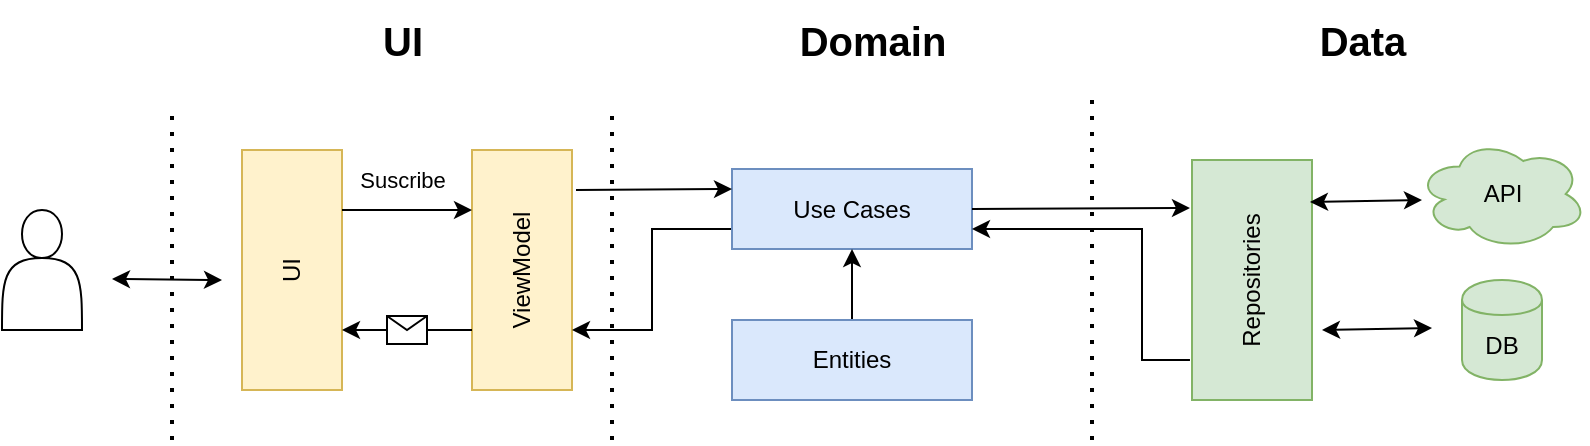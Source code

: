 <mxfile version="13.9.8" type="device"><diagram id="SMISQqzA8qu05AOe0Yvj" name="Page-1"><mxGraphModel dx="1426" dy="737" grid="1" gridSize="10" guides="1" tooltips="1" connect="1" arrows="1" fold="1" page="1" pageScale="1" pageWidth="827" pageHeight="1169" math="0" shadow="0"><root><mxCell id="0"/><mxCell id="1" parent="0"/><mxCell id="7VVyO9QLR5NiJjKFhoRN-1" value="UI" style="rounded=0;whiteSpace=wrap;html=1;rotation=-90;fillColor=#fff2cc;strokeColor=#d6b656;" vertex="1" parent="1"><mxGeometry x="105" y="240" width="120" height="50" as="geometry"/></mxCell><mxCell id="7VVyO9QLR5NiJjKFhoRN-3" value="ViewModel" style="rounded=0;whiteSpace=wrap;html=1;rotation=-90;fillColor=#fff2cc;strokeColor=#d6b656;" vertex="1" parent="1"><mxGeometry x="220" y="240" width="120" height="50" as="geometry"/></mxCell><mxCell id="7VVyO9QLR5NiJjKFhoRN-37" style="edgeStyle=orthogonalEdgeStyle;rounded=0;orthogonalLoop=1;jettySize=auto;html=1;entryX=0.25;entryY=1;entryDx=0;entryDy=0;fontSize=20;exitX=0;exitY=0.75;exitDx=0;exitDy=0;" edge="1" parent="1" source="7VVyO9QLR5NiJjKFhoRN-4" target="7VVyO9QLR5NiJjKFhoRN-3"><mxGeometry relative="1" as="geometry"/></mxCell><mxCell id="7VVyO9QLR5NiJjKFhoRN-4" value="Use Cases" style="rounded=0;whiteSpace=wrap;html=1;rotation=0;fillColor=#dae8fc;strokeColor=#6c8ebf;" vertex="1" parent="1"><mxGeometry x="385" y="214.5" width="120" height="40" as="geometry"/></mxCell><mxCell id="7VVyO9QLR5NiJjKFhoRN-35" style="edgeStyle=orthogonalEdgeStyle;rounded=0;orthogonalLoop=1;jettySize=auto;html=1;entryX=0.5;entryY=1;entryDx=0;entryDy=0;fontSize=20;" edge="1" parent="1" source="7VVyO9QLR5NiJjKFhoRN-5" target="7VVyO9QLR5NiJjKFhoRN-4"><mxGeometry relative="1" as="geometry"/></mxCell><mxCell id="7VVyO9QLR5NiJjKFhoRN-5" value="Entities" style="rounded=0;whiteSpace=wrap;html=1;rotation=0;fillColor=#dae8fc;strokeColor=#6c8ebf;" vertex="1" parent="1"><mxGeometry x="385" y="290" width="120" height="40" as="geometry"/></mxCell><mxCell id="7VVyO9QLR5NiJjKFhoRN-36" style="edgeStyle=orthogonalEdgeStyle;rounded=0;orthogonalLoop=1;jettySize=auto;html=1;entryX=1;entryY=0.75;entryDx=0;entryDy=0;fontSize=20;exitX=0.167;exitY=-0.017;exitDx=0;exitDy=0;exitPerimeter=0;" edge="1" parent="1" source="7VVyO9QLR5NiJjKFhoRN-6" target="7VVyO9QLR5NiJjKFhoRN-4"><mxGeometry relative="1" as="geometry"><Array as="points"><mxPoint x="590" y="310"/><mxPoint x="590" y="245"/></Array></mxGeometry></mxCell><mxCell id="7VVyO9QLR5NiJjKFhoRN-6" value="Repositories" style="rounded=0;whiteSpace=wrap;html=1;rotation=-90;fillColor=#d5e8d4;strokeColor=#82b366;" vertex="1" parent="1"><mxGeometry x="585" y="240" width="120" height="60" as="geometry"/></mxCell><mxCell id="7VVyO9QLR5NiJjKFhoRN-7" value="DB" style="shape=cylinder;whiteSpace=wrap;html=1;boundedLbl=1;backgroundOutline=1;fillColor=#d5e8d4;strokeColor=#82b366;" vertex="1" parent="1"><mxGeometry x="750" y="270" width="40" height="50" as="geometry"/></mxCell><mxCell id="7VVyO9QLR5NiJjKFhoRN-8" value="API" style="ellipse;shape=cloud;whiteSpace=wrap;html=1;fillColor=#d5e8d4;strokeColor=#82b366;" vertex="1" parent="1"><mxGeometry x="727.5" y="199.5" width="85" height="55" as="geometry"/></mxCell><mxCell id="7VVyO9QLR5NiJjKFhoRN-9" value="" style="endArrow=none;dashed=1;html=1;dashPattern=1 3;strokeWidth=2;" edge="1" parent="1"><mxGeometry width="50" height="50" relative="1" as="geometry"><mxPoint x="565" y="350" as="sourcePoint"/><mxPoint x="565" y="180" as="targetPoint"/></mxGeometry></mxCell><mxCell id="7VVyO9QLR5NiJjKFhoRN-10" value="" style="endArrow=none;dashed=1;html=1;dashPattern=1 3;strokeWidth=2;" edge="1" parent="1"><mxGeometry width="50" height="50" relative="1" as="geometry"><mxPoint x="325" y="350" as="sourcePoint"/><mxPoint x="325" y="185" as="targetPoint"/></mxGeometry></mxCell><mxCell id="7VVyO9QLR5NiJjKFhoRN-11" value="UI" style="text;strokeColor=none;fillColor=none;html=1;fontSize=20;fontStyle=1;verticalAlign=middle;align=center;" vertex="1" parent="1"><mxGeometry x="170" y="130" width="100" height="40" as="geometry"/></mxCell><mxCell id="7VVyO9QLR5NiJjKFhoRN-13" value="Domain" style="text;strokeColor=none;fillColor=none;html=1;fontSize=20;fontStyle=1;verticalAlign=middle;align=center;" vertex="1" parent="1"><mxGeometry x="405" y="130" width="100" height="40" as="geometry"/></mxCell><mxCell id="7VVyO9QLR5NiJjKFhoRN-14" value="Data" style="text;strokeColor=none;fillColor=none;html=1;fontSize=20;fontStyle=1;verticalAlign=middle;align=center;" vertex="1" parent="1"><mxGeometry x="650" y="130" width="100" height="40" as="geometry"/></mxCell><mxCell id="7VVyO9QLR5NiJjKFhoRN-15" value="" style="shape=actor;whiteSpace=wrap;html=1;" vertex="1" parent="1"><mxGeometry x="20" y="235" width="40" height="60" as="geometry"/></mxCell><mxCell id="7VVyO9QLR5NiJjKFhoRN-17" value="" style="endArrow=classic;startArrow=classic;html=1;" edge="1" parent="1"><mxGeometry width="50" height="50" relative="1" as="geometry"><mxPoint x="75" y="269.5" as="sourcePoint"/><mxPoint x="130" y="270" as="targetPoint"/></mxGeometry></mxCell><mxCell id="7VVyO9QLR5NiJjKFhoRN-21" value="Suscribe" style="endArrow=classic;html=1;exitX=0.75;exitY=1;exitDx=0;exitDy=0;entryX=0.75;entryY=0;entryDx=0;entryDy=0;" edge="1" parent="1" source="7VVyO9QLR5NiJjKFhoRN-1" target="7VVyO9QLR5NiJjKFhoRN-3"><mxGeometry x="-0.077" y="15" relative="1" as="geometry"><mxPoint x="60" y="320" as="sourcePoint"/><mxPoint x="160" y="320" as="targetPoint"/><mxPoint as="offset"/></mxGeometry></mxCell><mxCell id="7VVyO9QLR5NiJjKFhoRN-23" value="" style="endArrow=none;dashed=1;html=1;dashPattern=1 3;strokeWidth=2;" edge="1" parent="1"><mxGeometry width="50" height="50" relative="1" as="geometry"><mxPoint x="105" y="350" as="sourcePoint"/><mxPoint x="105" y="185" as="targetPoint"/></mxGeometry></mxCell><mxCell id="7VVyO9QLR5NiJjKFhoRN-24" value="" style="endArrow=classic;html=1;entryX=0.25;entryY=1;entryDx=0;entryDy=0;exitX=0.25;exitY=0;exitDx=0;exitDy=0;" edge="1" parent="1" source="7VVyO9QLR5NiJjKFhoRN-3" target="7VVyO9QLR5NiJjKFhoRN-1"><mxGeometry relative="1" as="geometry"><mxPoint x="60" y="320" as="sourcePoint"/><mxPoint x="160" y="320" as="targetPoint"/></mxGeometry></mxCell><mxCell id="7VVyO9QLR5NiJjKFhoRN-25" value="" style="shape=message;html=1;outlineConnect=0;" vertex="1" parent="7VVyO9QLR5NiJjKFhoRN-24"><mxGeometry width="20" height="14" relative="1" as="geometry"><mxPoint x="-10" y="-7" as="offset"/></mxGeometry></mxCell><mxCell id="7VVyO9QLR5NiJjKFhoRN-26" value="" style="endArrow=classic;html=1;entryX=0;entryY=0.25;entryDx=0;entryDy=0;" edge="1" parent="1" target="7VVyO9QLR5NiJjKFhoRN-4"><mxGeometry width="50" height="50" relative="1" as="geometry"><mxPoint x="307" y="225" as="sourcePoint"/><mxPoint x="130" y="290" as="targetPoint"/></mxGeometry></mxCell><mxCell id="7VVyO9QLR5NiJjKFhoRN-29" value="" style="endArrow=classic;startArrow=classic;html=1;exitX=0.825;exitY=0.983;exitDx=0;exitDy=0;exitPerimeter=0;" edge="1" parent="1" source="7VVyO9QLR5NiJjKFhoRN-6"><mxGeometry width="50" height="50" relative="1" as="geometry"><mxPoint x="310" y="340" as="sourcePoint"/><mxPoint x="730" y="230" as="targetPoint"/></mxGeometry></mxCell><mxCell id="7VVyO9QLR5NiJjKFhoRN-30" value="" style="endArrow=classic;startArrow=classic;html=1;exitX=0.825;exitY=0.983;exitDx=0;exitDy=0;exitPerimeter=0;" edge="1" parent="1"><mxGeometry width="50" height="50" relative="1" as="geometry"><mxPoint x="680" y="295" as="sourcePoint"/><mxPoint x="735.01" y="294" as="targetPoint"/></mxGeometry></mxCell><mxCell id="7VVyO9QLR5NiJjKFhoRN-34" value="" style="endArrow=classic;html=1;fontSize=20;entryX=0.8;entryY=-0.017;entryDx=0;entryDy=0;entryPerimeter=0;exitX=1;exitY=0.5;exitDx=0;exitDy=0;" edge="1" parent="1" source="7VVyO9QLR5NiJjKFhoRN-4" target="7VVyO9QLR5NiJjKFhoRN-6"><mxGeometry width="50" height="50" relative="1" as="geometry"><mxPoint x="310" y="340" as="sourcePoint"/><mxPoint x="360" y="290" as="targetPoint"/></mxGeometry></mxCell></root></mxGraphModel></diagram></mxfile>